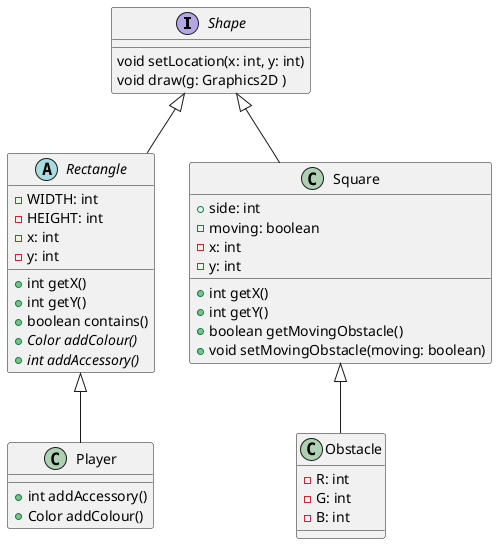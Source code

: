 @startuml
'https://plantuml.com/class-diagram
 interface Shape {

  void setLocation(x: int, y: int)
  void draw(g: Graphics2D )

 }



abstract class Rectangle {
    -WIDTH: int
    -HEIGHT: int
    -x: int
    -y: int

    +int getX()
    +int getY()
    +boolean contains()
    +Color {abstract} addColour()
    +int {abstract} addAccessory()

}
class Square {
    +side: int
    -moving: boolean
    -x: int
    -y: int

    + int getX()
    + int getY()
    + boolean getMovingObstacle()
    +void setMovingObstacle(moving: boolean)

}

class Player {

    +int addAccessory()
    +Color addColour()

}

class Obstacle {
   -R: int
   -G: int
   -B: int
}

Shape <|-- Rectangle
Shape <|-- Square
Square <|-- Obstacle
Rectangle <|-- Player




@enduml